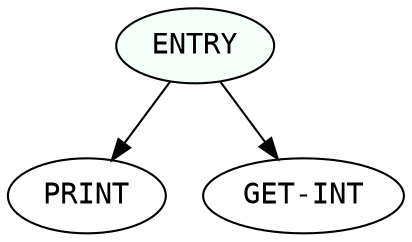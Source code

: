 digraph print {
 1 [label="PRINT", fontname="monospace"];
 2 [label="GET-INT", fontname="monospace"];
 3 [label="ENTRY", fontname="monospace", style=filled, fillcolor=mintcream];
 3->1
 3->2
 }
 